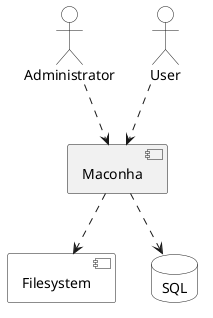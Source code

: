 @startuml
skinparam componentStyle uml2

[Maconha]
[Filesystem] #White
:Administrator: #White
:User: #White
database SQL #White


Administrator ..> Maconha
User ..> Maconha
Maconha ..> Filesystem
Maconha ..> SQL

@enduml